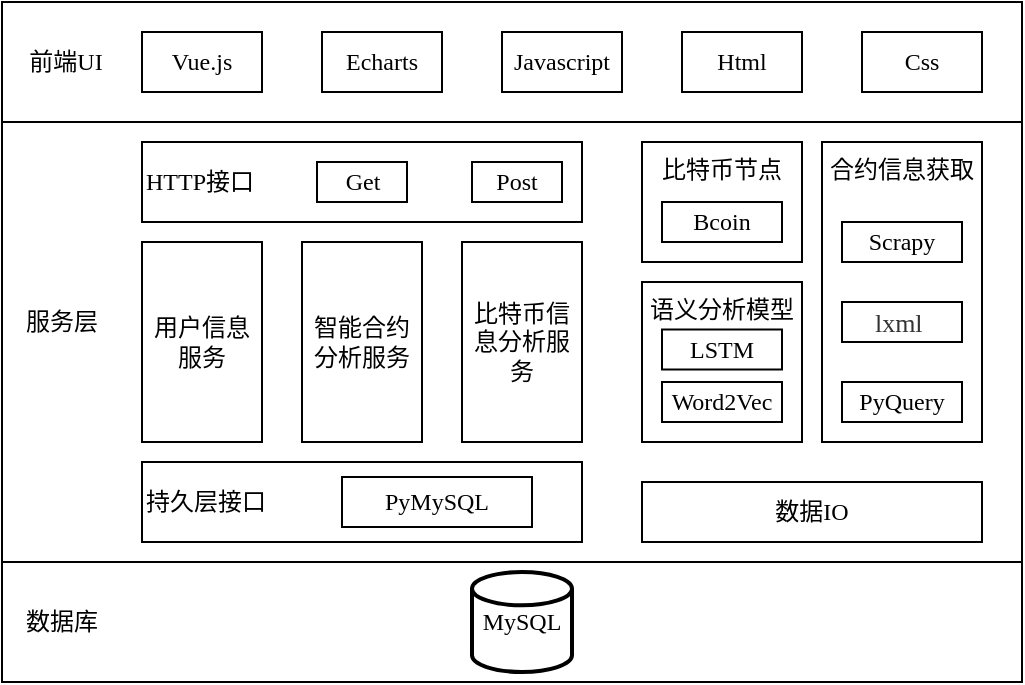 <mxfile version="14.7.1" type="github">
  <diagram id="DMizLd6jPB5jcuzPNhlE" name="Page-1">
    <mxGraphModel dx="716" dy="426" grid="1" gridSize="10" guides="1" tooltips="1" connect="1" arrows="1" fold="1" page="1" pageScale="1" pageWidth="850" pageHeight="1100" math="0" shadow="0">
      <root>
        <mxCell id="0" />
        <mxCell id="1" parent="0" />
        <mxCell id="_9rBPJklPrJXGRunSFTt-1" value="" style="rounded=0;whiteSpace=wrap;html=1;fontFamily=Noto Serif SC;fontSource=https%3A%2F%2Ffonts.googleapis.com%2Fcss%3Ffamily%3DNoto%2BSerif%2BSC;" parent="1" vertex="1">
          <mxGeometry x="160" y="200" width="510" height="60" as="geometry" />
        </mxCell>
        <mxCell id="_9rBPJklPrJXGRunSFTt-2" value="" style="rounded=0;whiteSpace=wrap;html=1;fontFamily=Noto Serif SC;fontSource=https%3A%2F%2Ffonts.googleapis.com%2Fcss%3Ffamily%3DNoto%2BSerif%2BSC;" parent="1" vertex="1">
          <mxGeometry x="160" y="260" width="510" height="220" as="geometry" />
        </mxCell>
        <mxCell id="_9rBPJklPrJXGRunSFTt-3" value="" style="rounded=0;whiteSpace=wrap;html=1;align=left;spacingTop=10;fontFamily=Noto Serif SC;fontSource=https%3A%2F%2Ffonts.googleapis.com%2Fcss%3Ffamily%3DNoto%2BSerif%2BSC;" parent="1" vertex="1">
          <mxGeometry x="160" y="480" width="510" height="60" as="geometry" />
        </mxCell>
        <mxCell id="_9rBPJklPrJXGRunSFTt-4" value="前端UI" style="text;html=1;strokeColor=none;fillColor=none;align=center;verticalAlign=middle;whiteSpace=wrap;rounded=0;fontFamily=Noto Serif SC;fontSource=https%3A%2F%2Ffonts.googleapis.com%2Fcss%3Ffamily%3DNoto%2BSerif%2BSC;" parent="1" vertex="1">
          <mxGeometry x="162" y="220" width="60" height="20" as="geometry" />
        </mxCell>
        <mxCell id="_9rBPJklPrJXGRunSFTt-5" value="服务层" style="text;html=1;strokeColor=none;fillColor=none;align=center;verticalAlign=middle;whiteSpace=wrap;rounded=0;fontFamily=Noto Serif SC;fontSource=https%3A%2F%2Ffonts.googleapis.com%2Fcss%3Ffamily%3DNoto%2BSerif%2BSC;" parent="1" vertex="1">
          <mxGeometry x="170" y="350" width="40" height="20" as="geometry" />
        </mxCell>
        <mxCell id="_9rBPJklPrJXGRunSFTt-6" value="Vue.js" style="rounded=0;whiteSpace=wrap;html=1;fontFamily=Noto Serif SC;fontSource=https%3A%2F%2Ffonts.googleapis.com%2Fcss%3Ffamily%3DNoto%2BSerif%2BSC;" parent="1" vertex="1">
          <mxGeometry x="230" y="215" width="60" height="30" as="geometry" />
        </mxCell>
        <mxCell id="_9rBPJklPrJXGRunSFTt-7" value="HTTP接口" style="rounded=0;whiteSpace=wrap;html=1;fontFamily=Noto Serif SC;fontSource=https%3A%2F%2Ffonts.googleapis.com%2Fcss%3Ffamily%3DNoto%2BSerif%2BSC;align=left;" parent="1" vertex="1">
          <mxGeometry x="230" y="270" width="220" height="40" as="geometry" />
        </mxCell>
        <mxCell id="_9rBPJklPrJXGRunSFTt-9" value="持久层接口" style="rounded=0;whiteSpace=wrap;html=1;fontFamily=Noto Serif SC;fontSource=https%3A%2F%2Ffonts.googleapis.com%2Fcss%3Ffamily%3DNoto%2BSerif%2BSC;align=left;" parent="1" vertex="1">
          <mxGeometry x="230" y="430" width="220" height="40" as="geometry" />
        </mxCell>
        <mxCell id="_9rBPJklPrJXGRunSFTt-10" value="比特币节点" style="rounded=0;whiteSpace=wrap;html=1;fontFamily=Noto Serif SC;fontSource=https%3A%2F%2Ffonts.googleapis.com%2Fcss%3Ffamily%3DNoto%2BSerif%2BSC;verticalAlign=top;" parent="1" vertex="1">
          <mxGeometry x="480" y="270" width="80" height="60" as="geometry" />
        </mxCell>
        <mxCell id="_9rBPJklPrJXGRunSFTt-11" value="合约信息获取" style="rounded=0;whiteSpace=wrap;html=1;fontFamily=Noto Serif SC;fontSource=https%3A%2F%2Ffonts.googleapis.com%2Fcss%3Ffamily%3DNoto%2BSerif%2BSC;verticalAlign=top;" parent="1" vertex="1">
          <mxGeometry x="570" y="270" width="80" height="150" as="geometry" />
        </mxCell>
        <mxCell id="_9rBPJklPrJXGRunSFTt-12" value="语义分析模型" style="rounded=0;whiteSpace=wrap;html=1;fontFamily=Noto Serif SC;fontSource=https%3A%2F%2Ffonts.googleapis.com%2Fcss%3Ffamily%3DNoto%2BSerif%2BSC;verticalAlign=top;" parent="1" vertex="1">
          <mxGeometry x="480" y="340" width="80" height="80" as="geometry" />
        </mxCell>
        <mxCell id="_9rBPJklPrJXGRunSFTt-13" value="数据IO" style="rounded=0;whiteSpace=wrap;html=1;fontFamily=Noto Serif SC;fontSource=https%3A%2F%2Ffonts.googleapis.com%2Fcss%3Ffamily%3DNoto%2BSerif%2BSC;" parent="1" vertex="1">
          <mxGeometry x="480" y="440" width="170" height="30" as="geometry" />
        </mxCell>
        <mxCell id="_9rBPJklPrJXGRunSFTt-14" value="智能合约分析服务" style="rounded=0;whiteSpace=wrap;html=1;fontFamily=Noto Serif SC;fontSource=https%3A%2F%2Ffonts.googleapis.com%2Fcss%3Ffamily%3DNoto%2BSerif%2BSC;" parent="1" vertex="1">
          <mxGeometry x="310" y="320" width="60" height="100" as="geometry" />
        </mxCell>
        <mxCell id="_9rBPJklPrJXGRunSFTt-15" value="比特币信息分析服务" style="rounded=0;whiteSpace=wrap;html=1;fontFamily=Noto Serif SC;fontSource=https%3A%2F%2Ffonts.googleapis.com%2Fcss%3Ffamily%3DNoto%2BSerif%2BSC;" parent="1" vertex="1">
          <mxGeometry x="390" y="320" width="60" height="100" as="geometry" />
        </mxCell>
        <mxCell id="_9rBPJklPrJXGRunSFTt-16" value="用户信息服务" style="rounded=0;whiteSpace=wrap;html=1;fontFamily=Noto Serif SC;fontSource=https%3A%2F%2Ffonts.googleapis.com%2Fcss%3Ffamily%3DNoto%2BSerif%2BSC;" parent="1" vertex="1">
          <mxGeometry x="230" y="320" width="60" height="100" as="geometry" />
        </mxCell>
        <mxCell id="_9rBPJklPrJXGRunSFTt-17" value="数据库" style="text;html=1;strokeColor=none;fillColor=none;align=center;verticalAlign=middle;whiteSpace=wrap;rounded=0;fontFamily=Noto Serif SC;fontSource=https%3A%2F%2Ffonts.googleapis.com%2Fcss%3Ffamily%3DNoto%2BSerif%2BSC;" parent="1" vertex="1">
          <mxGeometry x="170" y="500" width="40" height="20" as="geometry" />
        </mxCell>
        <mxCell id="0q1ydX6Af9f_iXxnlINt-1" value="MySQL" style="strokeWidth=2;html=1;shape=mxgraph.flowchart.database;whiteSpace=wrap;fontFamily=Noto Serif SC;fontSource=https%3A%2F%2Ffonts.googleapis.com%2Fcss%3Ffamily%3DNoto%2BSerif%2BSC;" parent="1" vertex="1">
          <mxGeometry x="395" y="485" width="50" height="50" as="geometry" />
        </mxCell>
        <mxCell id="0q1ydX6Af9f_iXxnlINt-2" value="Javascript" style="rounded=0;whiteSpace=wrap;html=1;fontFamily=Noto Serif SC;fontSource=https%3A%2F%2Ffonts.googleapis.com%2Fcss%3Ffamily%3DNoto%2BSerif%2BSC;" parent="1" vertex="1">
          <mxGeometry x="410" y="215" width="60" height="30" as="geometry" />
        </mxCell>
        <mxCell id="0q1ydX6Af9f_iXxnlINt-3" value="Echarts" style="rounded=0;whiteSpace=wrap;html=1;fontFamily=Noto Serif SC;fontSource=https%3A%2F%2Ffonts.googleapis.com%2Fcss%3Ffamily%3DNoto%2BSerif%2BSC;" parent="1" vertex="1">
          <mxGeometry x="320" y="215" width="60" height="30" as="geometry" />
        </mxCell>
        <mxCell id="0q1ydX6Af9f_iXxnlINt-4" value="Html" style="rounded=0;whiteSpace=wrap;html=1;fontFamily=Noto Serif SC;fontSource=https%3A%2F%2Ffonts.googleapis.com%2Fcss%3Ffamily%3DNoto%2BSerif%2BSC;" parent="1" vertex="1">
          <mxGeometry x="500" y="215" width="60" height="30" as="geometry" />
        </mxCell>
        <mxCell id="0q1ydX6Af9f_iXxnlINt-5" value="Css" style="rounded=0;whiteSpace=wrap;html=1;fontFamily=Noto Serif SC;fontSource=https%3A%2F%2Ffonts.googleapis.com%2Fcss%3Ffamily%3DNoto%2BSerif%2BSC;" parent="1" vertex="1">
          <mxGeometry x="590" y="215" width="60" height="30" as="geometry" />
        </mxCell>
        <mxCell id="0q1ydX6Af9f_iXxnlINt-6" value="Get" style="rounded=0;whiteSpace=wrap;html=1;fontFamily=Noto Serif SC;fontSource=https%3A%2F%2Ffonts.googleapis.com%2Fcss%3Ffamily%3DNoto%2BSerif%2BSC;" parent="1" vertex="1">
          <mxGeometry x="317.5" y="280" width="45" height="20" as="geometry" />
        </mxCell>
        <mxCell id="0q1ydX6Af9f_iXxnlINt-7" value="Post" style="rounded=0;whiteSpace=wrap;html=1;fontFamily=Noto Serif SC;fontSource=https%3A%2F%2Ffonts.googleapis.com%2Fcss%3Ffamily%3DNoto%2BSerif%2BSC;" parent="1" vertex="1">
          <mxGeometry x="395" y="280" width="45" height="20" as="geometry" />
        </mxCell>
        <mxCell id="0q1ydX6Af9f_iXxnlINt-8" value="Bcoin" style="rounded=0;whiteSpace=wrap;html=1;align=center;verticalAlign=middle;fontFamily=Noto Serif SC;fontSource=https%3A%2F%2Ffonts.googleapis.com%2Fcss%3Ffamily%3DNoto%2BSerif%2BSC;" parent="1" vertex="1">
          <mxGeometry x="490" y="300" width="60" height="20" as="geometry" />
        </mxCell>
        <mxCell id="0q1ydX6Af9f_iXxnlINt-9" value="LSTM" style="rounded=0;whiteSpace=wrap;html=1;align=center;verticalAlign=middle;fontFamily=Noto Serif SC;fontSource=https%3A%2F%2Ffonts.googleapis.com%2Fcss%3Ffamily%3DNoto%2BSerif%2BSC;" parent="1" vertex="1">
          <mxGeometry x="490" y="363.75" width="60" height="20" as="geometry" />
        </mxCell>
        <mxCell id="0q1ydX6Af9f_iXxnlINt-10" value="Word2Vec" style="rounded=0;whiteSpace=wrap;html=1;align=center;verticalAlign=middle;fontFamily=Noto Serif SC;fontSource=https%3A%2F%2Ffonts.googleapis.com%2Fcss%3Ffamily%3DNoto%2BSerif%2BSC;" parent="1" vertex="1">
          <mxGeometry x="490" y="390" width="60" height="20" as="geometry" />
        </mxCell>
        <mxCell id="0q1ydX6Af9f_iXxnlINt-11" value="Scrapy" style="rounded=0;whiteSpace=wrap;html=1;align=center;verticalAlign=middle;fontFamily=Noto Serif SC;fontSource=https%3A%2F%2Ffonts.googleapis.com%2Fcss%3Ffamily%3DNoto%2BSerif%2BSC;" parent="1" vertex="1">
          <mxGeometry x="580" y="310" width="60" height="20" as="geometry" />
        </mxCell>
        <mxCell id="0q1ydX6Af9f_iXxnlINt-12" value="&lt;span style=&quot;color: rgb(51, 51, 51); font-size: 13px; background-color: rgb(255, 255, 255);&quot;&gt;lxml&amp;nbsp;&lt;/span&gt;" style="rounded=0;whiteSpace=wrap;html=1;align=center;verticalAlign=middle;fontFamily=Noto Serif SC;fontSource=https%3A%2F%2Ffonts.googleapis.com%2Fcss%3Ffamily%3DNoto%2BSerif%2BSC;" parent="1" vertex="1">
          <mxGeometry x="580" y="350" width="60" height="20" as="geometry" />
        </mxCell>
        <mxCell id="0q1ydX6Af9f_iXxnlINt-14" value="PyQuery" style="rounded=0;whiteSpace=wrap;html=1;align=center;verticalAlign=middle;fontFamily=Noto Serif SC;fontSource=https%3A%2F%2Ffonts.googleapis.com%2Fcss%3Ffamily%3DNoto%2BSerif%2BSC;" parent="1" vertex="1">
          <mxGeometry x="580" y="390" width="60" height="20" as="geometry" />
        </mxCell>
        <mxCell id="0q1ydX6Af9f_iXxnlINt-16" value="PyMySQL" style="rounded=0;whiteSpace=wrap;html=1;fontFamily=Noto Serif SC;fontSource=https%3A%2F%2Ffonts.googleapis.com%2Fcss%3Ffamily%3DNoto%2BSerif%2BSC;" parent="1" vertex="1">
          <mxGeometry x="330" y="437.5" width="95" height="25" as="geometry" />
        </mxCell>
      </root>
    </mxGraphModel>
  </diagram>
</mxfile>
